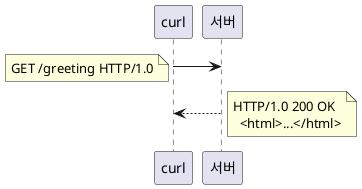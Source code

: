 @startuml

curl -> 서버
note left: GET /greeting HTTP/1.0
curl<-- 서버
note right
HTTP/1.0 200 OK
  <html>...</html>
end note
@enduml